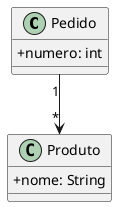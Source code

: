 @startuml
'!pragma layout smetana
skinparam classAttributeIconSize 0
class Pedido {
  +numero: int
}

class Produto {
  +nome: String
}

Pedido "1" --> "*" Produto
@enduml